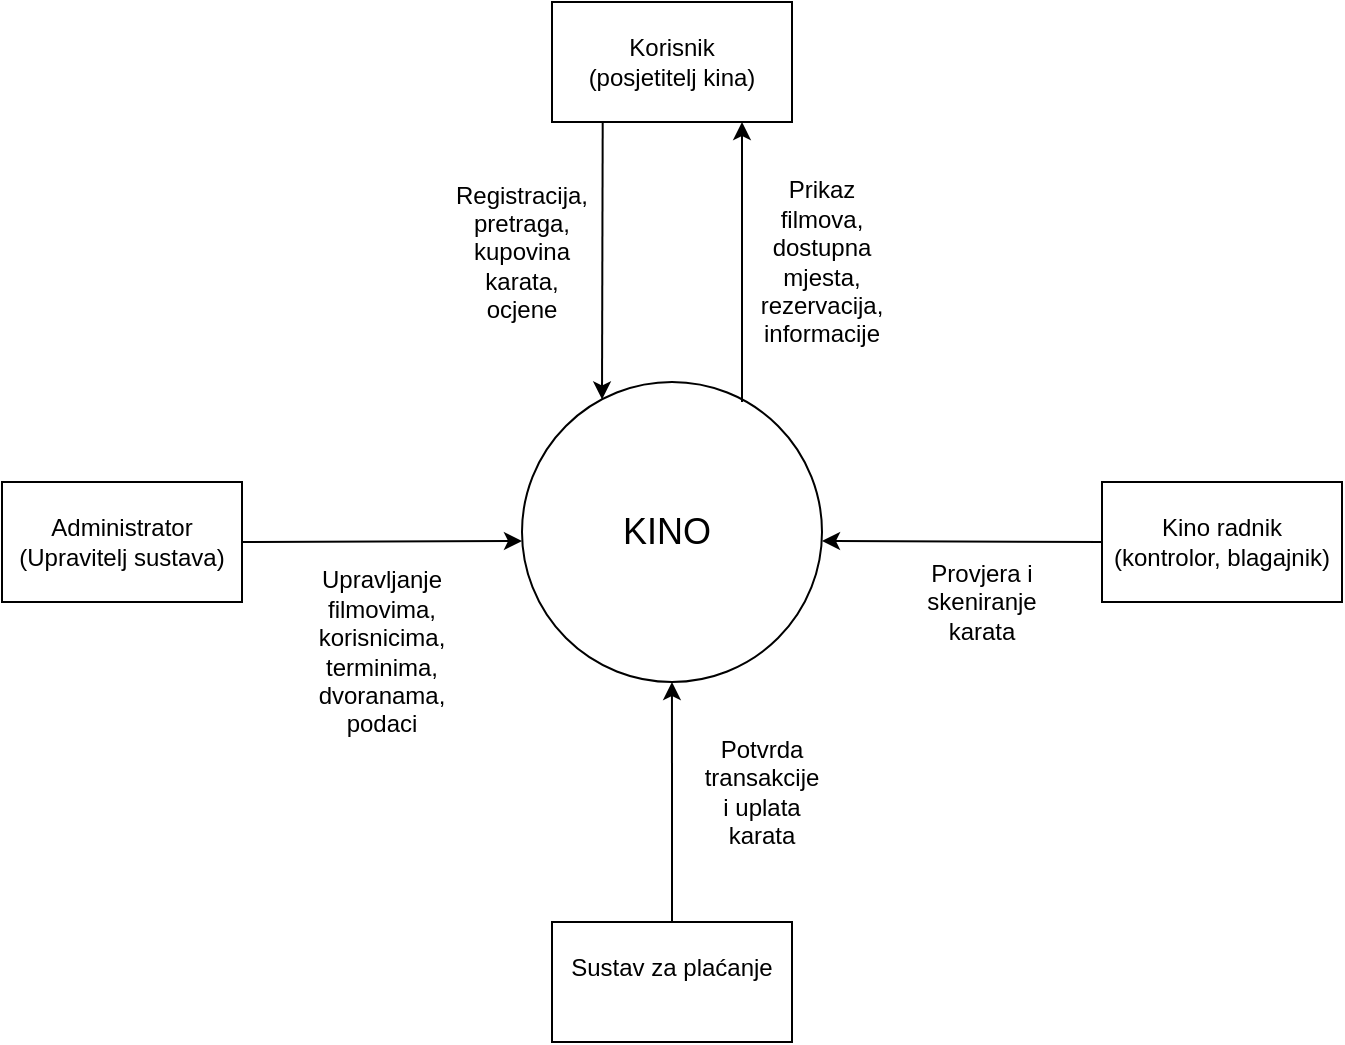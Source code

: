 <mxfile version="27.1.5">
  <diagram name="Page-1" id="P1NVpJdpPts1r3fvcMmY">
    <mxGraphModel dx="1205" dy="666" grid="1" gridSize="10" guides="1" tooltips="1" connect="1" arrows="1" fold="1" page="1" pageScale="1" pageWidth="827" pageHeight="1169" math="0" shadow="0">
      <root>
        <mxCell id="0" />
        <mxCell id="1" parent="0" />
        <mxCell id="DnPXPcGv2_RGBboA1pwE-19" value="&lt;font style=&quot;font-size: 18px;&quot;&gt;KINO&amp;nbsp;&lt;/font&gt;" style="ellipse;whiteSpace=wrap;html=1;aspect=fixed;" vertex="1" parent="1">
          <mxGeometry x="320" y="240" width="150" height="150" as="geometry" />
        </mxCell>
        <mxCell id="DnPXPcGv2_RGBboA1pwE-20" value="Korisnik&lt;div&gt;(posjetitelj kina)&lt;/div&gt;" style="rounded=0;whiteSpace=wrap;html=1;" vertex="1" parent="1">
          <mxGeometry x="335" y="50" width="120" height="60" as="geometry" />
        </mxCell>
        <mxCell id="DnPXPcGv2_RGBboA1pwE-21" value="Kino radnik&lt;div&gt;(kontrolor, blagajnik)&lt;/div&gt;" style="rounded=0;whiteSpace=wrap;html=1;" vertex="1" parent="1">
          <mxGeometry x="610" y="290" width="120" height="60" as="geometry" />
        </mxCell>
        <mxCell id="DnPXPcGv2_RGBboA1pwE-22" value="Administrator&lt;div&gt;(Upravitelj sustava)&lt;/div&gt;" style="rounded=0;whiteSpace=wrap;html=1;" vertex="1" parent="1">
          <mxGeometry x="60" y="290" width="120" height="60" as="geometry" />
        </mxCell>
        <mxCell id="DnPXPcGv2_RGBboA1pwE-23" value="Sustav za plaćanje&lt;div&gt;&lt;br&gt;&lt;/div&gt;" style="rounded=0;whiteSpace=wrap;html=1;" vertex="1" parent="1">
          <mxGeometry x="335" y="510" width="120" height="60" as="geometry" />
        </mxCell>
        <mxCell id="DnPXPcGv2_RGBboA1pwE-25" value="" style="endArrow=classic;html=1;rounded=0;entryX=0.291;entryY=0.058;entryDx=0;entryDy=0;entryPerimeter=0;" edge="1" parent="1">
          <mxGeometry width="50" height="50" relative="1" as="geometry">
            <mxPoint x="360.35" y="110" as="sourcePoint" />
            <mxPoint x="360.0" y="248.7" as="targetPoint" />
          </mxGeometry>
        </mxCell>
        <mxCell id="DnPXPcGv2_RGBboA1pwE-26" value="Registracija, pretraga, kupovina karata, ocjene" style="text;html=1;align=center;verticalAlign=middle;whiteSpace=wrap;rounded=0;" vertex="1" parent="1">
          <mxGeometry x="290" y="160" width="60" height="30" as="geometry" />
        </mxCell>
        <mxCell id="DnPXPcGv2_RGBboA1pwE-29" value="" style="endArrow=classic;html=1;rounded=0;" edge="1" parent="1">
          <mxGeometry width="50" height="50" relative="1" as="geometry">
            <mxPoint x="430" y="250" as="sourcePoint" />
            <mxPoint x="430" y="110" as="targetPoint" />
          </mxGeometry>
        </mxCell>
        <mxCell id="DnPXPcGv2_RGBboA1pwE-30" value="Prikaz filmova, dostupna mjesta, rezervacija,&lt;div&gt;informacije&lt;/div&gt;" style="text;html=1;align=center;verticalAlign=middle;whiteSpace=wrap;rounded=0;" vertex="1" parent="1">
          <mxGeometry x="440" y="170" width="60" height="20" as="geometry" />
        </mxCell>
        <mxCell id="DnPXPcGv2_RGBboA1pwE-32" value="" style="endArrow=classic;html=1;rounded=0;exitX=1;exitY=0.5;exitDx=0;exitDy=0;" edge="1" parent="1" source="DnPXPcGv2_RGBboA1pwE-22">
          <mxGeometry width="50" height="50" relative="1" as="geometry">
            <mxPoint x="190" y="319.5" as="sourcePoint" />
            <mxPoint x="320" y="319.5" as="targetPoint" />
          </mxGeometry>
        </mxCell>
        <mxCell id="DnPXPcGv2_RGBboA1pwE-33" value="Upravljanje filmovima, korisnicima, terminima, dvoranama, podaci" style="text;html=1;align=center;verticalAlign=middle;whiteSpace=wrap;rounded=0;" vertex="1" parent="1">
          <mxGeometry x="220" y="360" width="60" height="30" as="geometry" />
        </mxCell>
        <mxCell id="DnPXPcGv2_RGBboA1pwE-37" value="" style="endArrow=classic;html=1;rounded=0;exitX=0;exitY=0.5;exitDx=0;exitDy=0;" edge="1" parent="1" source="DnPXPcGv2_RGBboA1pwE-21">
          <mxGeometry width="50" height="50" relative="1" as="geometry">
            <mxPoint x="600" y="320" as="sourcePoint" />
            <mxPoint x="470" y="319.5" as="targetPoint" />
          </mxGeometry>
        </mxCell>
        <mxCell id="DnPXPcGv2_RGBboA1pwE-38" value="Provjera i skeniranje karata" style="text;html=1;align=center;verticalAlign=middle;whiteSpace=wrap;rounded=0;" vertex="1" parent="1">
          <mxGeometry x="520" y="320" width="60" height="60" as="geometry" />
        </mxCell>
        <mxCell id="DnPXPcGv2_RGBboA1pwE-40" value="" style="endArrow=classic;html=1;rounded=0;" edge="1" parent="1">
          <mxGeometry width="50" height="50" relative="1" as="geometry">
            <mxPoint x="395" y="510" as="sourcePoint" />
            <mxPoint x="394.98" y="390" as="targetPoint" />
          </mxGeometry>
        </mxCell>
        <mxCell id="DnPXPcGv2_RGBboA1pwE-41" value="Potvrda transakcije i uplata karata" style="text;html=1;align=center;verticalAlign=middle;whiteSpace=wrap;rounded=0;" vertex="1" parent="1">
          <mxGeometry x="410" y="430" width="60" height="30" as="geometry" />
        </mxCell>
      </root>
    </mxGraphModel>
  </diagram>
</mxfile>
